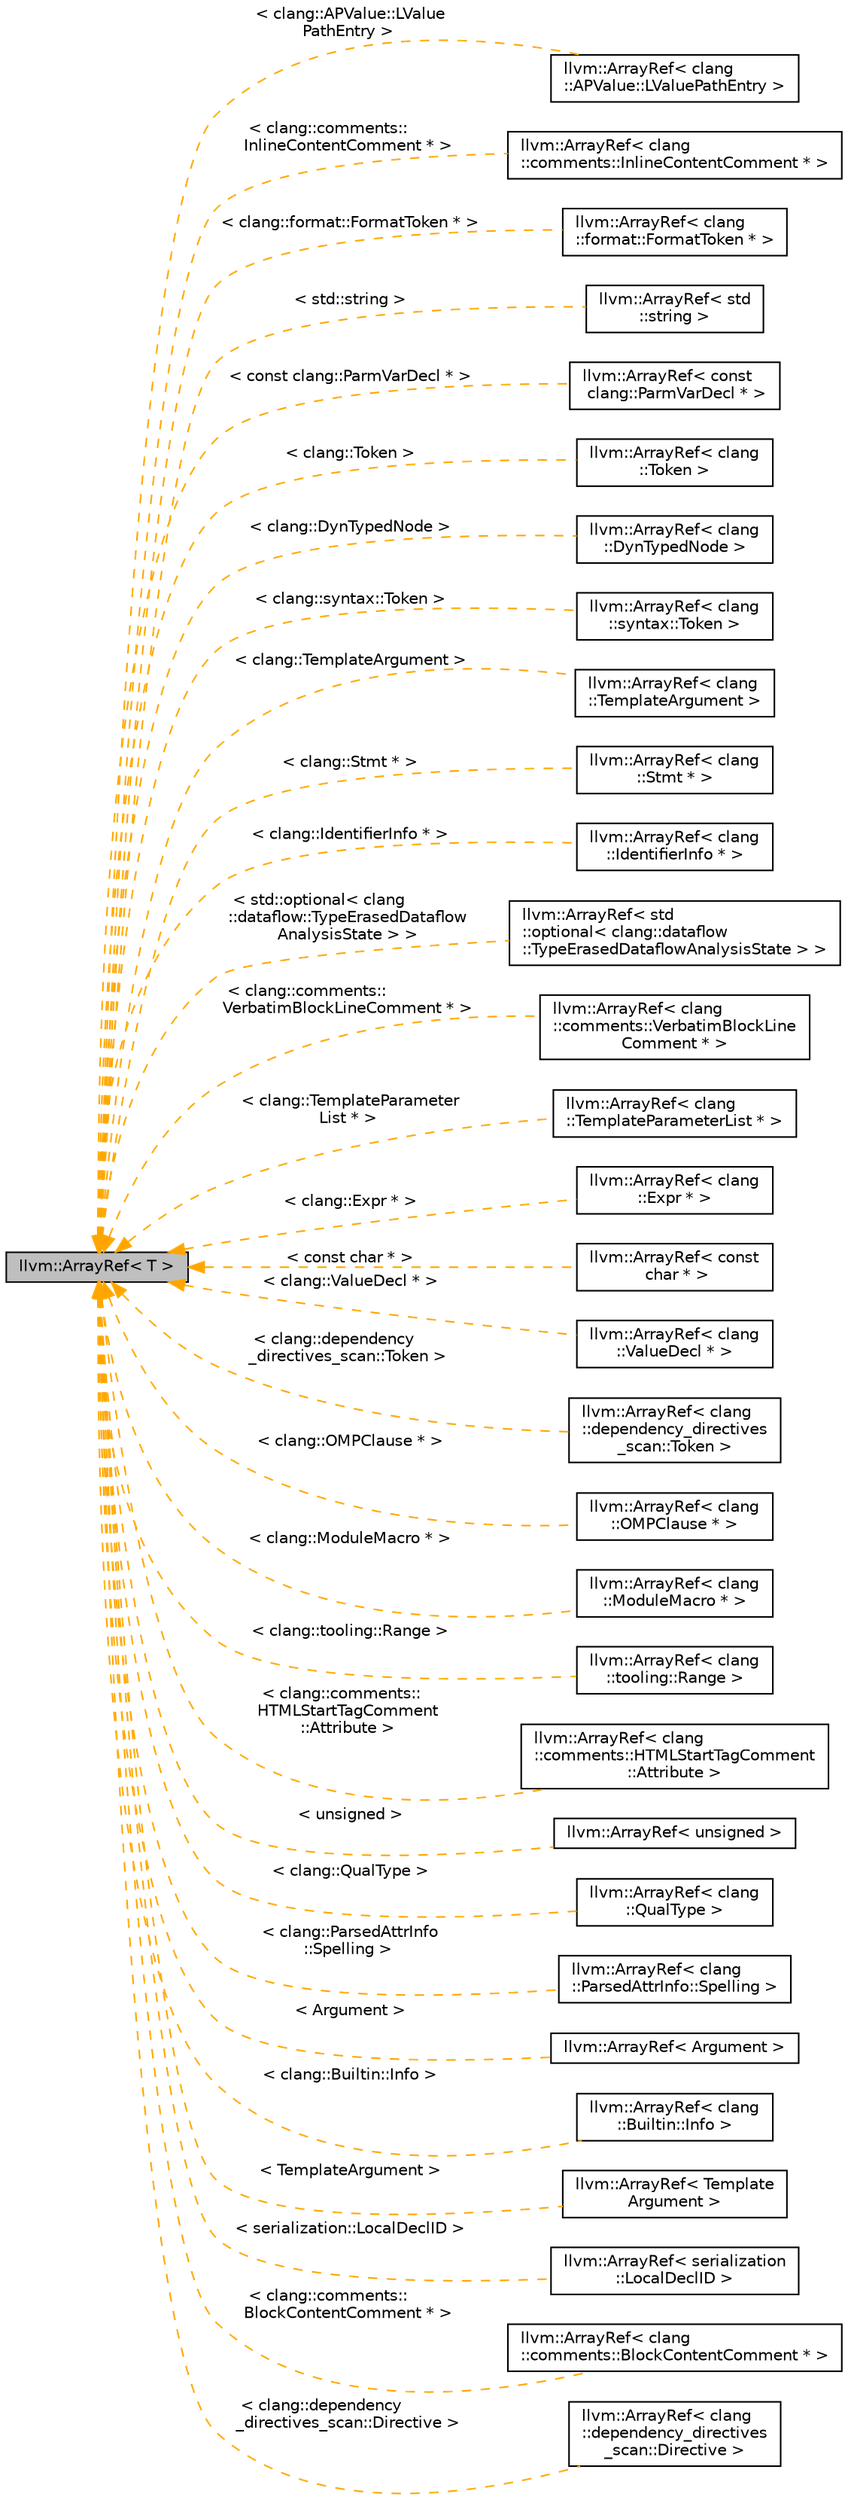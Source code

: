 digraph "llvm::ArrayRef&lt; T &gt;"
{
 // LATEX_PDF_SIZE
  bgcolor="transparent";
  edge [fontname="Helvetica",fontsize="10",labelfontname="Helvetica",labelfontsize="10"];
  node [fontname="Helvetica",fontsize="10",shape=record];
  rankdir="LR";
  Node1 [label="llvm::ArrayRef\< T \>",height=0.2,width=0.4,color="black", fillcolor="grey75", style="filled", fontcolor="black",tooltip=" "];
  Node1 -> Node2 [dir="back",color="orange",fontsize="10",style="dashed",label=" \< clang::APValue::LValue\lPathEntry \>" ,fontname="Helvetica"];
  Node2 [label="llvm::ArrayRef\< clang\l::APValue::LValuePathEntry \>",height=0.2,width=0.4,color="black",URL="$classllvm_1_1ArrayRef.html",tooltip=" "];
  Node1 -> Node3 [dir="back",color="orange",fontsize="10",style="dashed",label=" \< clang::comments::\lInlineContentComment * \>" ,fontname="Helvetica"];
  Node3 [label="llvm::ArrayRef\< clang\l::comments::InlineContentComment * \>",height=0.2,width=0.4,color="black",URL="$classllvm_1_1ArrayRef.html",tooltip=" "];
  Node1 -> Node4 [dir="back",color="orange",fontsize="10",style="dashed",label=" \< clang::format::FormatToken * \>" ,fontname="Helvetica"];
  Node4 [label="llvm::ArrayRef\< clang\l::format::FormatToken * \>",height=0.2,width=0.4,color="black",URL="$classllvm_1_1ArrayRef.html",tooltip=" "];
  Node1 -> Node5 [dir="back",color="orange",fontsize="10",style="dashed",label=" \< std::string \>" ,fontname="Helvetica"];
  Node5 [label="llvm::ArrayRef\< std\l::string \>",height=0.2,width=0.4,color="black",URL="$classllvm_1_1ArrayRef.html",tooltip=" "];
  Node1 -> Node6 [dir="back",color="orange",fontsize="10",style="dashed",label=" \< const clang::ParmVarDecl * \>" ,fontname="Helvetica"];
  Node6 [label="llvm::ArrayRef\< const\l clang::ParmVarDecl * \>",height=0.2,width=0.4,color="black",URL="$classllvm_1_1ArrayRef.html",tooltip=" "];
  Node1 -> Node7 [dir="back",color="orange",fontsize="10",style="dashed",label=" \< clang::Token \>" ,fontname="Helvetica"];
  Node7 [label="llvm::ArrayRef\< clang\l::Token \>",height=0.2,width=0.4,color="black",URL="$classllvm_1_1ArrayRef.html",tooltip=" "];
  Node1 -> Node8 [dir="back",color="orange",fontsize="10",style="dashed",label=" \< clang::DynTypedNode \>" ,fontname="Helvetica"];
  Node8 [label="llvm::ArrayRef\< clang\l::DynTypedNode \>",height=0.2,width=0.4,color="black",URL="$classllvm_1_1ArrayRef.html",tooltip=" "];
  Node1 -> Node9 [dir="back",color="orange",fontsize="10",style="dashed",label=" \< clang::syntax::Token \>" ,fontname="Helvetica"];
  Node9 [label="llvm::ArrayRef\< clang\l::syntax::Token \>",height=0.2,width=0.4,color="black",URL="$classllvm_1_1ArrayRef.html",tooltip=" "];
  Node1 -> Node10 [dir="back",color="orange",fontsize="10",style="dashed",label=" \< clang::TemplateArgument \>" ,fontname="Helvetica"];
  Node10 [label="llvm::ArrayRef\< clang\l::TemplateArgument \>",height=0.2,width=0.4,color="black",URL="$classllvm_1_1ArrayRef.html",tooltip=" "];
  Node1 -> Node11 [dir="back",color="orange",fontsize="10",style="dashed",label=" \< clang::Stmt * \>" ,fontname="Helvetica"];
  Node11 [label="llvm::ArrayRef\< clang\l::Stmt * \>",height=0.2,width=0.4,color="black",URL="$classllvm_1_1ArrayRef.html",tooltip=" "];
  Node1 -> Node12 [dir="back",color="orange",fontsize="10",style="dashed",label=" \< clang::IdentifierInfo * \>" ,fontname="Helvetica"];
  Node12 [label="llvm::ArrayRef\< clang\l::IdentifierInfo * \>",height=0.2,width=0.4,color="black",URL="$classllvm_1_1ArrayRef.html",tooltip=" "];
  Node1 -> Node13 [dir="back",color="orange",fontsize="10",style="dashed",label=" \< std::optional\< clang\l::dataflow::TypeErasedDataflow\lAnalysisState \> \>" ,fontname="Helvetica"];
  Node13 [label="llvm::ArrayRef\< std\l::optional\< clang::dataflow\l::TypeErasedDataflowAnalysisState \> \>",height=0.2,width=0.4,color="black",URL="$classllvm_1_1ArrayRef.html",tooltip=" "];
  Node1 -> Node14 [dir="back",color="orange",fontsize="10",style="dashed",label=" \< clang::comments::\lVerbatimBlockLineComment * \>" ,fontname="Helvetica"];
  Node14 [label="llvm::ArrayRef\< clang\l::comments::VerbatimBlockLine\lComment * \>",height=0.2,width=0.4,color="black",URL="$classllvm_1_1ArrayRef.html",tooltip=" "];
  Node1 -> Node15 [dir="back",color="orange",fontsize="10",style="dashed",label=" \< clang::TemplateParameter\lList * \>" ,fontname="Helvetica"];
  Node15 [label="llvm::ArrayRef\< clang\l::TemplateParameterList * \>",height=0.2,width=0.4,color="black",URL="$classllvm_1_1ArrayRef.html",tooltip=" "];
  Node1 -> Node16 [dir="back",color="orange",fontsize="10",style="dashed",label=" \< clang::Expr * \>" ,fontname="Helvetica"];
  Node16 [label="llvm::ArrayRef\< clang\l::Expr * \>",height=0.2,width=0.4,color="black",URL="$classllvm_1_1ArrayRef.html",tooltip=" "];
  Node1 -> Node17 [dir="back",color="orange",fontsize="10",style="dashed",label=" \< const char * \>" ,fontname="Helvetica"];
  Node17 [label="llvm::ArrayRef\< const\l char * \>",height=0.2,width=0.4,color="black",URL="$classllvm_1_1ArrayRef.html",tooltip=" "];
  Node1 -> Node18 [dir="back",color="orange",fontsize="10",style="dashed",label=" \< clang::ValueDecl * \>" ,fontname="Helvetica"];
  Node18 [label="llvm::ArrayRef\< clang\l::ValueDecl * \>",height=0.2,width=0.4,color="black",URL="$classllvm_1_1ArrayRef.html",tooltip=" "];
  Node1 -> Node19 [dir="back",color="orange",fontsize="10",style="dashed",label=" \< clang::dependency\l_directives_scan::Token \>" ,fontname="Helvetica"];
  Node19 [label="llvm::ArrayRef\< clang\l::dependency_directives\l_scan::Token \>",height=0.2,width=0.4,color="black",URL="$classllvm_1_1ArrayRef.html",tooltip=" "];
  Node1 -> Node20 [dir="back",color="orange",fontsize="10",style="dashed",label=" \< clang::OMPClause * \>" ,fontname="Helvetica"];
  Node20 [label="llvm::ArrayRef\< clang\l::OMPClause * \>",height=0.2,width=0.4,color="black",URL="$classllvm_1_1ArrayRef.html",tooltip=" "];
  Node1 -> Node21 [dir="back",color="orange",fontsize="10",style="dashed",label=" \< clang::ModuleMacro * \>" ,fontname="Helvetica"];
  Node21 [label="llvm::ArrayRef\< clang\l::ModuleMacro * \>",height=0.2,width=0.4,color="black",URL="$classllvm_1_1ArrayRef.html",tooltip=" "];
  Node1 -> Node22 [dir="back",color="orange",fontsize="10",style="dashed",label=" \< clang::tooling::Range \>" ,fontname="Helvetica"];
  Node22 [label="llvm::ArrayRef\< clang\l::tooling::Range \>",height=0.2,width=0.4,color="black",URL="$classllvm_1_1ArrayRef.html",tooltip=" "];
  Node1 -> Node23 [dir="back",color="orange",fontsize="10",style="dashed",label=" \< clang::comments::\lHTMLStartTagComment\l::Attribute \>" ,fontname="Helvetica"];
  Node23 [label="llvm::ArrayRef\< clang\l::comments::HTMLStartTagComment\l::Attribute \>",height=0.2,width=0.4,color="black",URL="$classllvm_1_1ArrayRef.html",tooltip=" "];
  Node1 -> Node24 [dir="back",color="orange",fontsize="10",style="dashed",label=" \< unsigned \>" ,fontname="Helvetica"];
  Node24 [label="llvm::ArrayRef\< unsigned \>",height=0.2,width=0.4,color="black",URL="$classllvm_1_1ArrayRef.html",tooltip=" "];
  Node1 -> Node25 [dir="back",color="orange",fontsize="10",style="dashed",label=" \< clang::QualType \>" ,fontname="Helvetica"];
  Node25 [label="llvm::ArrayRef\< clang\l::QualType \>",height=0.2,width=0.4,color="black",URL="$classllvm_1_1ArrayRef.html",tooltip=" "];
  Node1 -> Node26 [dir="back",color="orange",fontsize="10",style="dashed",label=" \< clang::ParsedAttrInfo\l::Spelling \>" ,fontname="Helvetica"];
  Node26 [label="llvm::ArrayRef\< clang\l::ParsedAttrInfo::Spelling \>",height=0.2,width=0.4,color="black",URL="$classllvm_1_1ArrayRef.html",tooltip=" "];
  Node1 -> Node27 [dir="back",color="orange",fontsize="10",style="dashed",label=" \< Argument \>" ,fontname="Helvetica"];
  Node27 [label="llvm::ArrayRef\< Argument \>",height=0.2,width=0.4,color="black",URL="$classllvm_1_1ArrayRef.html",tooltip=" "];
  Node1 -> Node28 [dir="back",color="orange",fontsize="10",style="dashed",label=" \< clang::Builtin::Info \>" ,fontname="Helvetica"];
  Node28 [label="llvm::ArrayRef\< clang\l::Builtin::Info \>",height=0.2,width=0.4,color="black",URL="$classllvm_1_1ArrayRef.html",tooltip=" "];
  Node1 -> Node29 [dir="back",color="orange",fontsize="10",style="dashed",label=" \< TemplateArgument \>" ,fontname="Helvetica"];
  Node29 [label="llvm::ArrayRef\< Template\lArgument \>",height=0.2,width=0.4,color="black",URL="$classllvm_1_1ArrayRef.html",tooltip=" "];
  Node1 -> Node30 [dir="back",color="orange",fontsize="10",style="dashed",label=" \< serialization::LocalDeclID \>" ,fontname="Helvetica"];
  Node30 [label="llvm::ArrayRef\< serialization\l::LocalDeclID \>",height=0.2,width=0.4,color="black",URL="$classllvm_1_1ArrayRef.html",tooltip=" "];
  Node1 -> Node31 [dir="back",color="orange",fontsize="10",style="dashed",label=" \< clang::comments::\lBlockContentComment * \>" ,fontname="Helvetica"];
  Node31 [label="llvm::ArrayRef\< clang\l::comments::BlockContentComment * \>",height=0.2,width=0.4,color="black",URL="$classllvm_1_1ArrayRef.html",tooltip=" "];
  Node1 -> Node32 [dir="back",color="orange",fontsize="10",style="dashed",label=" \< clang::dependency\l_directives_scan::Directive \>" ,fontname="Helvetica"];
  Node32 [label="llvm::ArrayRef\< clang\l::dependency_directives\l_scan::Directive \>",height=0.2,width=0.4,color="black",URL="$classllvm_1_1ArrayRef.html",tooltip=" "];
}

